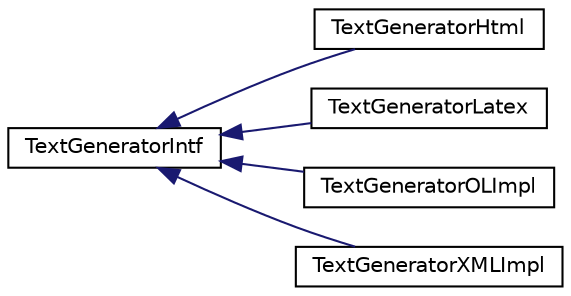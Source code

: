 digraph "类继承关系图"
{
 // INTERACTIVE_SVG=YES
 // LATEX_PDF_SIZE
  edge [fontname="Helvetica",fontsize="10",labelfontname="Helvetica",labelfontsize="10"];
  node [fontname="Helvetica",fontsize="10",shape=record];
  rankdir="LR";
  Node0 [label="TextGeneratorIntf",height=0.2,width=0.4,color="black", fillcolor="white", style="filled",URL="$d0/dcf/class_text_generator_intf.html",tooltip="Abstract interface for a hyperlinked text fragment."];
  Node0 -> Node1 [dir="back",color="midnightblue",fontsize="10",style="solid",fontname="Helvetica"];
  Node1 [label="TextGeneratorHtml",height=0.2,width=0.4,color="black", fillcolor="white", style="filled",URL="$d7/d8a/class_text_generator_html.html",tooltip=" "];
  Node0 -> Node2 [dir="back",color="midnightblue",fontsize="10",style="solid",fontname="Helvetica"];
  Node2 [label="TextGeneratorLatex",height=0.2,width=0.4,color="black", fillcolor="white", style="filled",URL="$d7/d67/class_text_generator_latex.html",tooltip=" "];
  Node0 -> Node3 [dir="back",color="midnightblue",fontsize="10",style="solid",fontname="Helvetica"];
  Node3 [label="TextGeneratorOLImpl",height=0.2,width=0.4,color="black", fillcolor="white", style="filled",URL="$db/d2b/class_text_generator_o_l_impl.html",tooltip="Implements TextGeneratorIntf for an OutputDocInterface stream."];
  Node0 -> Node4 [dir="back",color="midnightblue",fontsize="10",style="solid",fontname="Helvetica"];
  Node4 [label="TextGeneratorXMLImpl",height=0.2,width=0.4,color="black", fillcolor="white", style="filled",URL="$db/d9f/class_text_generator_x_m_l_impl.html",tooltip="Implements TextGeneratorIntf for an XML stream."];
}
